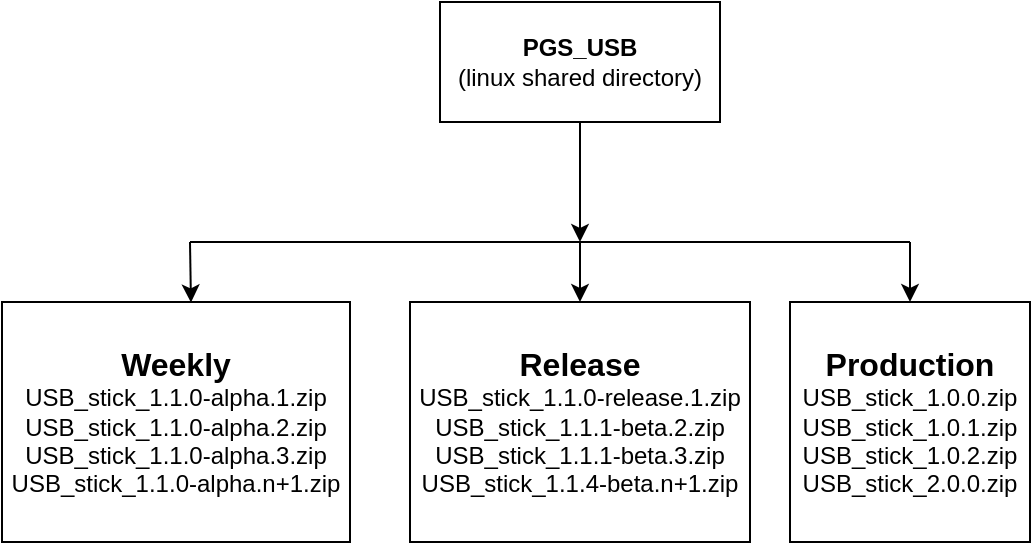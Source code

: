 <mxfile version="17.4.1" type="github">
  <diagram id="-XEXEjj-fME7CoD7oxA_" name="Page-1">
    <mxGraphModel dx="1038" dy="547" grid="1" gridSize="10" guides="1" tooltips="1" connect="1" arrows="1" fold="1" page="1" pageScale="1" pageWidth="850" pageHeight="1100" math="0" shadow="0">
      <root>
        <mxCell id="0" />
        <mxCell id="1" parent="0" />
        <mxCell id="RCF_ouRWlhcYUw14P9VE-2" value="&lt;b&gt;PGS_USB&lt;/b&gt;&lt;br&gt;(linux shared directory)" style="rounded=0;whiteSpace=wrap;html=1;" vertex="1" parent="1">
          <mxGeometry x="265" y="40" width="140" height="60" as="geometry" />
        </mxCell>
        <mxCell id="RCF_ouRWlhcYUw14P9VE-3" value="" style="endArrow=classic;html=1;rounded=0;exitX=0.5;exitY=1;exitDx=0;exitDy=0;" edge="1" parent="1" source="RCF_ouRWlhcYUw14P9VE-2">
          <mxGeometry width="50" height="50" relative="1" as="geometry">
            <mxPoint x="400" y="300" as="sourcePoint" />
            <mxPoint x="335" y="160" as="targetPoint" />
          </mxGeometry>
        </mxCell>
        <mxCell id="RCF_ouRWlhcYUw14P9VE-4" value="" style="endArrow=none;html=1;rounded=0;" edge="1" parent="1">
          <mxGeometry width="50" height="50" relative="1" as="geometry">
            <mxPoint x="500" y="160" as="sourcePoint" />
            <mxPoint x="140" y="160" as="targetPoint" />
          </mxGeometry>
        </mxCell>
        <mxCell id="RCF_ouRWlhcYUw14P9VE-5" value="&lt;font style=&quot;font-size: 12px&quot;&gt;&lt;span style=&quot;font-size: 16px&quot;&gt;&lt;b&gt;Weekly&lt;/b&gt;&lt;/span&gt;&lt;br&gt;&lt;div&gt;&lt;span&gt;USB_stick_1.1.0-alpha.1.zip&lt;/span&gt;&lt;/div&gt;&lt;div&gt;&lt;span&gt;USB_stick_1.1.0-alpha.2.zip&lt;/span&gt;&lt;/div&gt;&lt;div&gt;&lt;span&gt;USB_stick_1.1.0-alpha.3.zip&lt;/span&gt;&lt;/div&gt;&lt;div&gt;&lt;span&gt;USB_stick_1.1.0-alpha.n+1.zip&lt;/span&gt;&lt;/div&gt;&lt;/font&gt;" style="rounded=0;whiteSpace=wrap;html=1;" vertex="1" parent="1">
          <mxGeometry x="46" y="190" width="174" height="120" as="geometry" />
        </mxCell>
        <mxCell id="RCF_ouRWlhcYUw14P9VE-6" value="&lt;b&gt;&lt;font style=&quot;font-size: 16px&quot;&gt;Production&lt;/font&gt;&lt;/b&gt;&lt;br&gt;&lt;div&gt;USB_stick_1.0.0.zip&lt;/div&gt;&lt;div&gt;USB_stick_1.0.1.zip&lt;/div&gt;&lt;div&gt;USB_stick_1.0.2.zip&lt;/div&gt;&lt;div&gt;USB_stick_2.0.0.zip&lt;/div&gt;" style="rounded=0;whiteSpace=wrap;html=1;" vertex="1" parent="1">
          <mxGeometry x="440" y="190" width="120" height="120" as="geometry" />
        </mxCell>
        <mxCell id="RCF_ouRWlhcYUw14P9VE-7" value="&lt;font style=&quot;font-size: 12px&quot;&gt;&lt;span style=&quot;font-size: 16px&quot;&gt;&lt;b&gt;Release&lt;/b&gt;&lt;/span&gt;&lt;br&gt;&lt;div&gt;&lt;span&gt;USB_stick_1.1.0-release.1.zip&lt;/span&gt;&lt;/div&gt;&lt;div&gt;&lt;span&gt;USB_stick_1.1.1-beta.2.zip&lt;/span&gt;&lt;/div&gt;&lt;div&gt;&lt;span&gt;USB_stick_1.1.1-beta.3.zip&lt;/span&gt;&lt;/div&gt;&lt;div&gt;USB_stick_1.1.4-beta.n+1.zip&lt;/div&gt;&lt;/font&gt;" style="rounded=0;whiteSpace=wrap;html=1;" vertex="1" parent="1">
          <mxGeometry x="250" y="190" width="170" height="120" as="geometry" />
        </mxCell>
        <mxCell id="RCF_ouRWlhcYUw14P9VE-11" value="" style="endArrow=classic;html=1;rounded=0;entryX=0.5;entryY=0;entryDx=0;entryDy=0;" edge="1" parent="1" target="RCF_ouRWlhcYUw14P9VE-6">
          <mxGeometry width="50" height="50" relative="1" as="geometry">
            <mxPoint x="500" y="160" as="sourcePoint" />
            <mxPoint x="350" y="200" as="targetPoint" />
          </mxGeometry>
        </mxCell>
        <mxCell id="RCF_ouRWlhcYUw14P9VE-18" value="" style="endArrow=classic;html=1;rounded=0;entryX=0.543;entryY=0.002;entryDx=0;entryDy=0;entryPerimeter=0;" edge="1" parent="1" target="RCF_ouRWlhcYUw14P9VE-5">
          <mxGeometry width="50" height="50" relative="1" as="geometry">
            <mxPoint x="140" y="160" as="sourcePoint" />
            <mxPoint x="510" y="200" as="targetPoint" />
          </mxGeometry>
        </mxCell>
        <mxCell id="RCF_ouRWlhcYUw14P9VE-19" value="" style="endArrow=classic;html=1;rounded=0;entryX=0.5;entryY=0;entryDx=0;entryDy=0;" edge="1" parent="1" target="RCF_ouRWlhcYUw14P9VE-7">
          <mxGeometry width="50" height="50" relative="1" as="geometry">
            <mxPoint x="335" y="160" as="sourcePoint" />
            <mxPoint x="510" y="200" as="targetPoint" />
          </mxGeometry>
        </mxCell>
      </root>
    </mxGraphModel>
  </diagram>
</mxfile>
